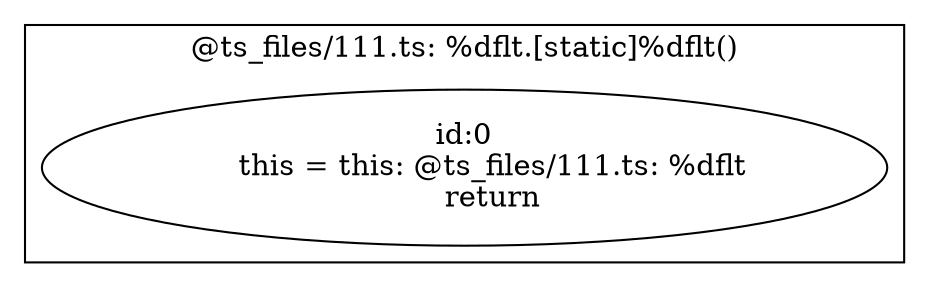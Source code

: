 digraph "111.ts" {
subgraph "cluster_@ts_files/111.ts: %dflt.[static]%dflt()" {
  label="@ts_files/111.ts: %dflt.[static]%dflt()";
  Node33670 [label="id:0
      this = this: @ts_files/111.ts: %dflt
      return"];
}
subgraph "cluster_@ts_files/111.ts: %dflt.%AM0(number, number)" {
  label="@ts_files/111.ts: %dflt.%AM0(number, number)";
}
subgraph "cluster_@ts_files/111.ts: %dflt.%AM1(number)" {
  label="@ts_files/111.ts: %dflt.%AM1(number)";
}
subgraph "cluster_@ts_files/111.ts: IIdlServiceExt.processData(number, ProcessDataCallback)" {
  label="@ts_files/111.ts: IIdlServiceExt.processData(number, ProcessDataCallback)";
}
subgraph "cluster_@ts_files/111.ts: IIdlServiceExt.insertDataToMap(string, number, InsertDataToMapCallback)" {
  label="@ts_files/111.ts: IIdlServiceExt.insertDataToMap(string, number, InsertDataToMapCallback)";
}
}

